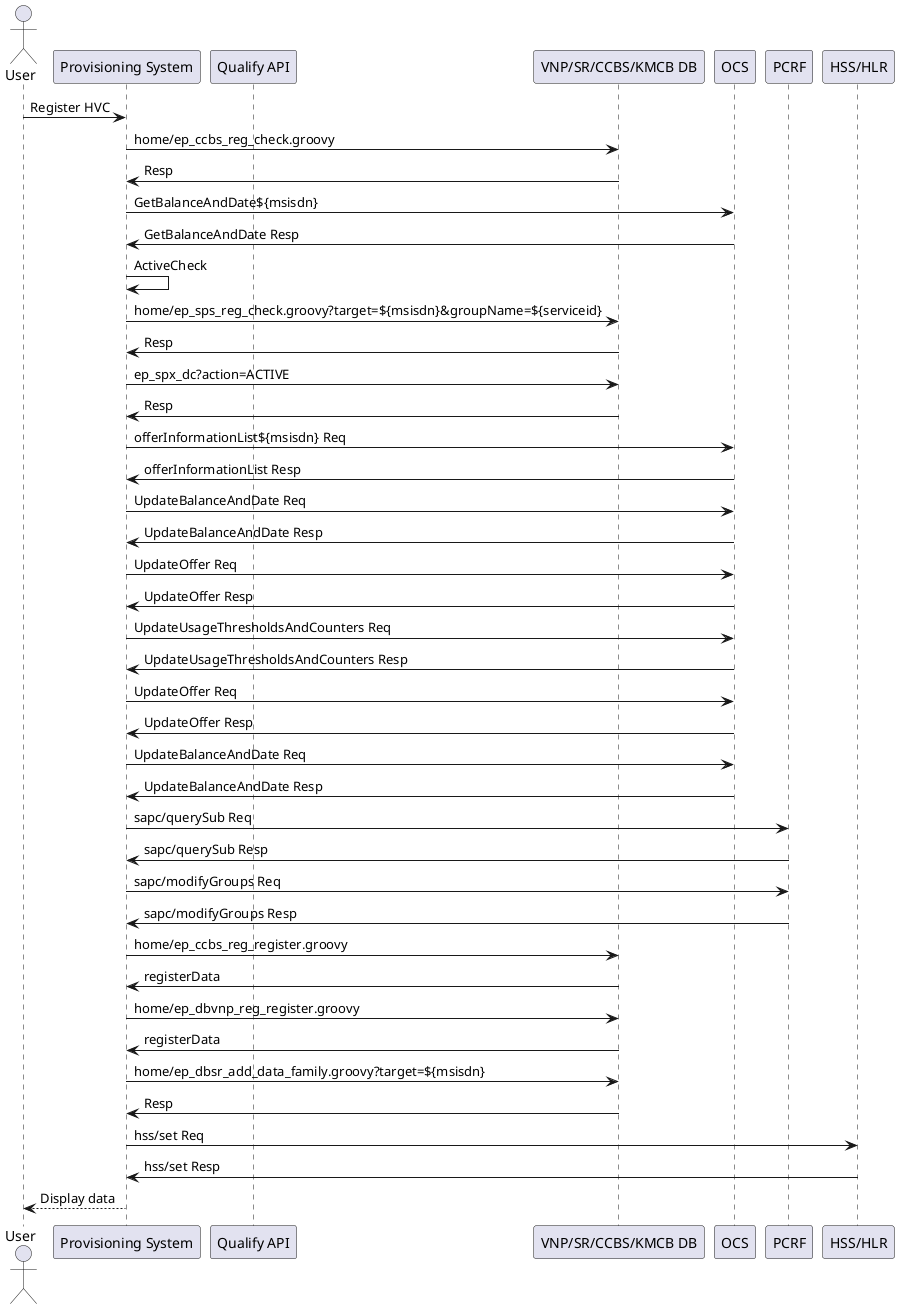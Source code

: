 @startuml
actor User
participant "Provisioning System" as pro
participant "Qualify API" as qAPI

participant "VNP/SR/CCBS/KMCB DB" as db

participant "OCS" as ocs
participant "PCRF" as pcrf
participant "HSS/HLR" as hss

User -> pro: Register HVC
pro -> db: home/ep_ccbs_reg_check.groovy
db -> pro: Resp
pro -> ocs: GetBalanceAndDate${msisdn}
ocs -> pro: GetBalanceAndDate Resp
pro -> pro: ActiveCheck
pro -> db: home/ep_sps_reg_check.groovy?target=${msisdn}&groupName=${serviceid}
db -> pro: Resp

pro -> db: ep_spx_dc?action=ACTIVE
db -> pro: Resp

pro -> ocs: offerInformationList${msisdn} Req
ocs -> pro: offerInformationList Resp

pro -> ocs: UpdateBalanceAndDate Req
ocs -> pro: UpdateBalanceAndDate Resp
pro -> ocs: UpdateOffer Req
ocs -> pro: UpdateOffer Resp
pro -> ocs: UpdateUsageThresholdsAndCounters Req
ocs -> pro: UpdateUsageThresholdsAndCounters Resp

pro -> ocs: UpdateOffer Req
ocs -> pro: UpdateOffer Resp

pro -> ocs: UpdateBalanceAndDate Req
ocs -> pro: UpdateBalanceAndDate Resp

pro -> pcrf: sapc/querySub Req
pcrf -> pro: sapc/querySub Resp

pro -> pcrf: sapc/modifyGroups Req
pcrf -> pro: sapc/modifyGroups Resp

pro -> db: home/ep_ccbs_reg_register.groovy
db -> pro: registerData

pro -> db: home/ep_dbvnp_reg_register.groovy
db -> pro: registerData

pro -> db: home/ep_dbsr_add_data_family.groovy?target=${msisdn}
db -> pro: Resp

pro -> hss: hss/set Req
hss -> pro: hss/set Resp

pro --> User: Display data
@enduml
